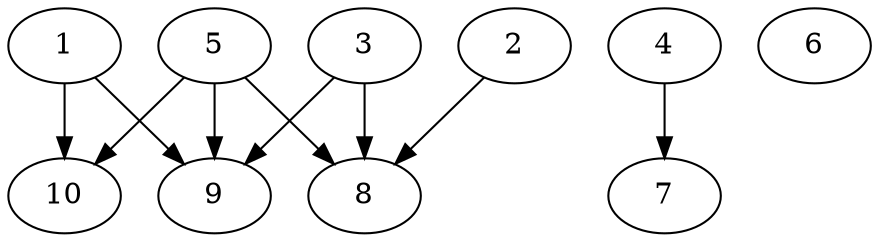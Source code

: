 // DAG automatically generated by daggen at Thu Oct  3 13:58:04 2019
// ./daggen --dot -n 10 --ccr 0.3 --fat 0.7 --regular 0.7 --density 0.6 --mindata 5242880 --maxdata 52428800 
digraph G {
  1 [size="123351040", alpha="0.12", expect_size="37005312"] 
  1 -> 9 [size ="37005312"]
  1 -> 10 [size ="37005312"]
  2 [size="149732693", alpha="0.05", expect_size="44919808"] 
  2 -> 8 [size ="44919808"]
  3 [size="60890453", alpha="0.07", expect_size="18267136"] 
  3 -> 8 [size ="18267136"]
  3 -> 9 [size ="18267136"]
  4 [size="170178560", alpha="0.09", expect_size="51053568"] 
  4 -> 7 [size ="51053568"]
  5 [size="56282453", alpha="0.03", expect_size="16884736"] 
  5 -> 8 [size ="16884736"]
  5 -> 9 [size ="16884736"]
  5 -> 10 [size ="16884736"]
  6 [size="122572800", alpha="0.12", expect_size="36771840"] 
  7 [size="160587093", alpha="0.02", expect_size="48176128"] 
  8 [size="43345920", alpha="0.05", expect_size="13003776"] 
  9 [size="86210560", alpha="0.08", expect_size="25863168"] 
  10 [size="150432427", alpha="0.06", expect_size="45129728"] 
}
